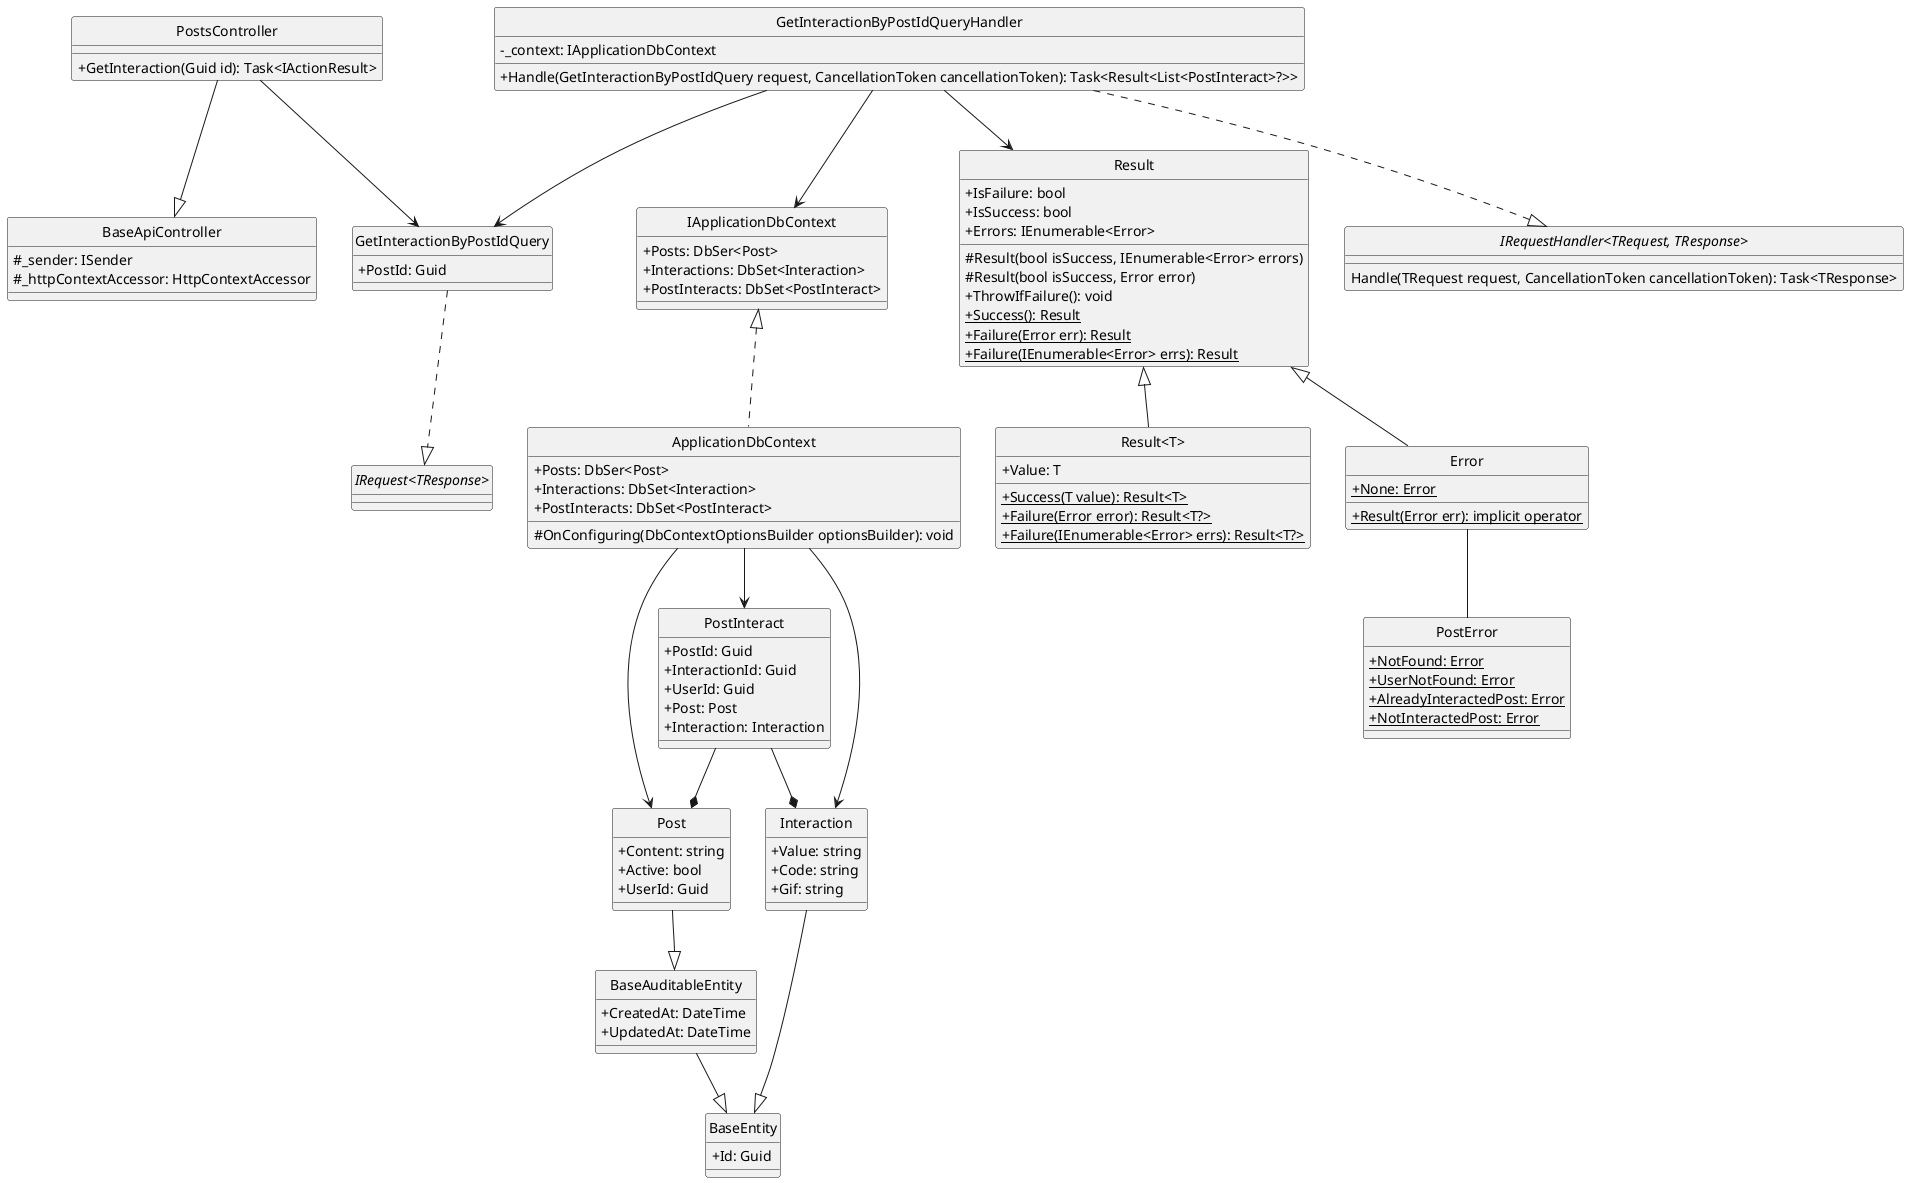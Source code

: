 @startuml getPostInteraction
hide circle
skinparam classAttributeIconSize 0

class BaseApiController {
    #_sender: ISender
    #_httpContextAccessor: HttpContextAccessor
}

class PostsController {
    +GetInteraction(Guid id): Task<IActionResult>
}

class GetInteractionByPostIdQuery {
    +PostId: Guid
}

class GetInteractionByPostIdQueryHandler {
    -_context: IApplicationDbContext
    +Handle(GetInteractionByPostIdQuery request, CancellationToken cancellationToken): Task<Result<List<PostInteract>?>> 
}

class IApplicationDbContext {
    +Posts: DbSer<Post> 
    +Interactions: DbSet<Interaction>
    +PostInteracts: DbSet<PostInteract>
}

class ApplicationDbContext {
    +Posts: DbSer<Post> 
    +Interactions: DbSet<Interaction>
    +PostInteracts: DbSet<PostInteract>
    #OnConfiguring(DbContextOptionsBuilder optionsBuilder): void
}

class Result {
    +IsFailure: bool
    +IsSuccess: bool
    +Errors: IEnumerable<Error>
    #Result(bool isSuccess, IEnumerable<Error> errors)
    #Result(bool isSuccess, Error error)
    +ThrowIfFailure(): void
    +{static} Success(): Result
    +{static} Failure(Error err): Result
    +{static} Failure(IEnumerable<Error> errs): Result
}

class "Result<T>" {
    +Value: T
    +{static} Success(T value): Result<T>
    +{static} Failure(Error error): Result<T?>
    +{static} Failure(IEnumerable<Error> errs): Result<T?>
}

class Error {
    +{static} None: Error 
    +{static} Result(Error err): implicit operator
}

class PostError {
    +{static} NotFound: Error
    +{static} UserNotFound: Error
    +{static} AlreadyInteractedPost: Error
    +{static} NotInteractedPost: Error
}

class BaseEntity {
    +Id: Guid
}

class BaseAuditableEntity{
    +CreatedAt: DateTime
    +UpdatedAt: DateTime
}

class Post {
    +Content: string
    +Active: bool
    +UserId: Guid
}

class Interaction {
    +Value: string
    +Code: string
    +Gif: string
}

class PostInteract {
    +PostId: Guid
    +InteractionId: Guid
    +UserId: Guid
    +Post: Post
    +Interaction: Interaction
}

interface "IRequest<TResponse>"
interface "IRequestHandler<TRequest, TResponse>"{
    Handle(TRequest request, CancellationToken cancellationToken): Task<TResponse>
}

'==== Get Post Interaction====
'API Layer
PostsController --|> BaseApiController
PostsController --> GetInteractionByPostIdQuery
'Application Layer
GetInteractionByPostIdQuery ..|> "IRequest<TResponse>"
GetInteractionByPostIdQueryHandler ..|> "IRequestHandler<TRequest, TResponse>"
GetInteractionByPostIdQueryHandler --> GetInteractionByPostIdQuery
GetInteractionByPostIdQueryHandler --> Result
GetInteractionByPostIdQueryHandler --> IApplicationDbContext
'Domain Layer
Result <|-- Error
Result <|-- "Result<T>"
Error -- PostError
Interaction --|> BaseEntity
Post --|> BaseAuditableEntity
BaseAuditableEntity --|> BaseEntity
PostInteract --* Post
PostInteract --* Interaction
'Infrastructure Layer
IApplicationDbContext <|.. ApplicationDbContext
ApplicationDbContext --> Post
ApplicationDbContext --> Interaction
ApplicationDbContext --> PostInteract
@enduml